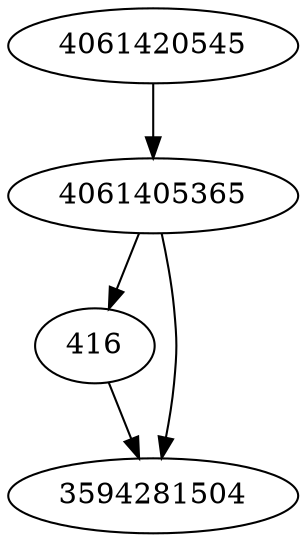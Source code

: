 strict digraph  {
416;
4061420545;
3594281504;
4061405365;
416 -> 3594281504;
4061420545 -> 4061405365;
4061405365 -> 416;
4061405365 -> 3594281504;
}
